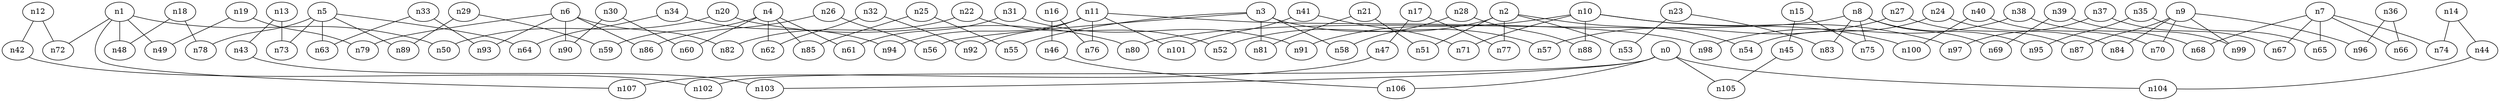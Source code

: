 strict graph "" {
	graph [edge_default="{}",
		node_default="{}"
	];
	node [label="\N"];
	n0	[dim3pos="0.11461115297050394,0.8815533144760163,-0.4579607377834062",
		pos="10.51987440253065,4.583103689025282"];
	n102	[dim3pos="0.8307194949614524,0.5225913364401545,-0.19184216368849363",
		pos="4.519350148976599,-2.5800627862257928"];
	n0 -- n102	[id=e0];
	n103	[dim3pos="0.37199997086338393,0.8721698607987142,-0.3177038803540068",
		pos="35.80500859641473,4.309229564481429"];
	n0 -- n103	[id=e1];
	n104	[dim3pos="-0.2641514988487322,0.7659950147162963,-0.5860679338487556",
		pos="-2.196993767951342,5.044466283889897"];
	n0 -- n104	[id=e2];
	n105	[dim3pos="0.31916213727738585,0.645604264315404,-0.6937799824341266",
		pos="3.9456644937428207,-2.029923274607272"];
	n0 -- n105	[id=e3];
	n106	[dim3pos="-0.4786677951872011,0.8209149976005934,-0.31140923005755844",
		pos="-1.8874719689812598,11.523467588928744"];
	n0 -- n106	[id=e4];
	n1	[dim3pos="-0.40472790157959293,0.09354710044823177,0.9096396350647369",
		pos="12.13799000706185,-12.793517453176634"];
	n48	[dim3pos="-0.5337643999750992,0.001587542834710751,0.8456317431524022",
		pos="24.56969251827479,6.280211077063034"];
	n1 -- n48	[id=e5];
	n49	[dim3pos="0.22036116107757198,-0.06728694824874405,-0.9730947668567103",
		pos="22.223642682226618,-16.004319684085274"];
	n1 -- n49	[id=e6];
	n50	[dim3pos="0.20957725503232777,-0.005941061870987725,-0.9777740423824718",
		pos="22.20237727254742,-3.169932900840266"];
	n1 -- n50	[id=e7];
	n72	[dim3pos="-0.596241823750392,0.23914220078584345,0.7663593774555838",
		pos="11.868729007557326,5.901746031805318"];
	n1 -- n72	[id=e90];
	n107	[dim3pos="0.32445955789775877,-0.21204891102054468,-0.9218249587767691",
		pos="-2.743559037555737,8.845914707439777"];
	n1 -- n107	[id=e8];
	n2	[dim3pos="-0.24442788609201285,0.36990760290333674,-0.8963388721989566",
		pos="-3.6009471696723376,2.1547131060590288"];
	n51	[dim3pos="-0.23763637269799862,0.5449992881170879,-0.8040551786555481",
		pos="-3.778304348487,1.981972780120947"];
	n2 -- n51	[id=e9];
	n52	[dim3pos="0.27436335826284663,-0.27773135701988083,0.9206465342196365",
		pos="19.250618890232687,-0.7914984880063308"];
	n2 -- n52	[id=e10];
	n53	[dim3pos="0.4567015280272044,-0.37509032007322635,0.8066789733747751",
		pos="-30.783641145212375,-6.9707815595497475"];
	n2 -- n53	[id=e11];
	n54	[dim3pos="-0.08993982782547562,0.4553416981677675,-0.8857622509908726",
		pos="34.0748565984028,8.048992999981788"];
	n2 -- n54	[id=e12];
	n77	[dim3pos="-0.09454820456049348,0.1680304507294077,-0.9812371806255913",
		pos="-3.3356121816035826,8.366511573870032"];
	n2 -- n77	[id=e95];
	n3	[dim3pos="-0.04117434841177719,0.9853668210710291,-0.16539921694264464",
		pos="-29.678967419252693,-10.9538127745945"];
	n55	[dim3pos="0.12227060778556181,-0.9863503684786566,-0.11028530760607921",
		pos="1.6813064308874528,17.402093070732214"];
	n3 -- n55	[id=e13];
	n56	[dim3pos="-0.8190036432951688,0.4658172637158958,-0.3350332954998283",
		pos="14.478807508836448,8.907645157932622"];
	n3 -- n56	[id=e14];
	n57	[dim3pos="-0.22971465995960866,-0.8956344150422935,0.38088078133648356",
		pos="-23.952693594809777,-1.821866910274877"];
	n3 -- n57	[id=e15];
	n58	[dim3pos="0.8206342520036002,0.4315070862678494,-0.3746479132987698",
		pos="14.521183941923274,-5.799094570258878"];
	n3 -- n58	[id=e16];
	n81	[dim3pos="0.20808220235112418,-0.8631533444467732,0.46007401690929695",
		pos="-30.323208769409227,11.232132745875118"];
	n3 -- n81	[id=e99];
	n4	[dim3pos="0.0018873379910426076,0.5572287709783827,0.8303568719226864",
		pos="6.874233817953602,1.5674093323101868"];
	n59	[dim3pos="-0.057175817224248,-0.3197948289076901,-0.9457601140504079",
		pos="-9.755647819323745,4.5354692250301545"];
	n4 -- n59	[id=e17];
	n60	[dim3pos="0.21924340925596975,0.5583205621449772,0.8001315375511304",
		pos="25.776023076207643,13.762983548282994"];
	n4 -- n60	[id=e18];
	n61	[dim3pos="0.20289690419983059,-0.5759551310150028,-0.7919018457634858",
		pos="2.48471353435564,-1.23209265216591"];
	n4 -- n61	[id=e19];
	n62	[dim3pos="0.05388708888125381,-0.29927538749357174,-0.9526439125363035",
		pos="21.682167517207265,4.890538619413014"];
	n4 -- n62	[id=e20];
	n85	[dim3pos="-0.0021711101498676382,0.7697582036525756,0.6383318840464395",
		pos="13.44483768413393,7.8568021357662605"];
	n4 -- n85	[id=e103];
	n5	[dim3pos="-0.23579504162800413,-0.3166593866358291,0.9187641325166478",
		pos="31.010068894834845,13.497109544847488"];
	n63	[dim3pos="0.17109806932014188,0.14897420709003295,-0.9739261451962443",
		pos="3.3704505000809397,10.141164434512731"];
	n5 -- n63	[id=e21];
	n64	[dim3pos="-0.14728332427483,-0.47882630954612687,0.8654669188807808",
		pos="18.324841254288557,-5.010796624329011"];
	n5 -- n64	[id=e22];
	n73	[dim3pos="-0.3776607818416025,-0.4781319813362355,0.792945232839113",
		pos="-19.50472448829208,7.185449823576714"];
	n5 -- n73	[id=e91];
	n78	[dim3pos="0.4032533280394942,0.30507811899295395,-0.8627363993345784",
		pos="-21.461008796510875,10.07245288160837"];
	n5 -- n78	[id=e96];
	n89	[dim3pos="-0.07174573820013573,-0.14571872947098555,0.9867211363559003",
		pos="-0.16314629135174954,7.396466536520329"];
	n5 -- n89	[id=e107];
	n6	[dim3pos="-0.4365615470340188,-0.053193364646636064,-0.898100485251419",
		pos="15.252598087520328,3.2628411702266122"];
	n79	[dim3pos="0.21089166986868055,-0.013563797617810793,0.9774153298236029",
		pos="-12.353437774566297,6.218957349618145"];
	n6 -- n79	[id=e97];
	n82	[dim3pos="-0.4237193454691632,0.09434490218550025,-0.9008667802215776",
		pos="-3.5906268347547954,9.205692882855121"];
	n6 -- n82	[id=e100];
	n86	[dim3pos="-0.6684485197461975,0.010511388887849138,-0.7436841313035836",
		pos="2.409360708802272,15.692239510177727"];
	n6 -- n86	[id=e104];
	n90	[dim3pos="0.4825428042977384,0.2356718823953236,0.8435705103123978",
		pos="-11.999471962187394,-5.8288640733103065"];
	n6 -- n90	[id=e108];
	n93	[dim3pos="0.1759404879670733,0.05726387926904644,0.9827338362064105",
		pos="12.75246779638833,12.88103027052662"];
	n6 -- n93	[id=e111];
	n7	[dim3pos="0.19982506945553244,-0.2718286057955695,-0.9413708890168255",
		pos="-3.4857180252525817,11.629480220682627"];
	n65	[dim3pos="0.14670795855404178,-0.4637582847686333,-0.8737305237917242",
		pos="8.916801413297947,11.301958903696443"];
	n7 -- n65	[id=e23];
	n66	[dim3pos="0.45091731053680834,-0.3465870083025462,-0.8225272182330152",
		pos="15.103007436510806,-0.6553159012133626"];
	n7 -- n66	[id=e24];
	n67	[dim3pos="0.2368925092323928,-0.18411402381189565,-0.9539307969163032",
		pos="2.8368719858199563,-0.660686135616034"];
	n7 -- n67	[id=e25];
	n68	[dim3pos="-0.11936761389136351,0.1195453855945909,0.985626842946621",
		pos="19.019307038823918,-3.927734902368955"];
	n7 -- n68	[id=e26];
	n74	[dim3pos="-0.00481121952072589,0.007300727054072904,-0.999961775045029",
		pos="-15.699219676181512,17.86143956600249"];
	n7 -- n74	[id=e92];
	n8	[dim3pos="-0.46431646339878035,-0.3191144031810609,-0.8261817109445382",
		pos="-3.740092545062353,10.026914415788806"];
	n69	[dim3pos="0.6790013518016969,0.4479841217501304,0.5816075918617575",
		pos="0.9500928124635395,6.866397469685199"];
	n8 -- n69	[id=e27];
	n75	[dim3pos="0.22693672927108982,0.20323777723112912,0.9524673888453556",
		pos="0.3095610328587819,0.7303623134265381"];
	n8 -- n75	[id=e93];
	n80	[dim3pos="-0.32388440022536796,-0.11948088255751761,-0.9385218239305522",
		pos="2.7891195637041073,9.778189792843374"];
	n8 -- n80	[id=e98];
	n83	[dim3pos="0.6512299017474045,0.12226778913781923,0.7489660892252837",
		pos="13.29066660616401,6.468773828750153"];
	n8 -- n83	[id=e101];
	n95	[dim3pos="-0.31412804776374104,-0.5260216814784457,-0.7903320569372909",
		pos="27.61488833923904,-2.1091375036481503"];
	n8 -- n95	[id=e113];
	n9	[dim3pos="0.6782072636701317,0.5263161617874207,-0.5128608050401493",
		pos="-4.173875055314492,-5.6232256385734045"];
	n70	[dim3pos="0.54742502458914,0.3824618954998245,-0.7443445042077363",
		pos="-10.156021565338909,-5.67336178160606"];
	n9 -- n70	[id=e28];
	n84	[dim3pos="-0.2672675005933251,-0.6310939338127409,0.7282091250673509",
		pos="19.604647000083702,10.59497588784182"];
	n9 -- n84	[id=e102];
	n87	[dim3pos="0.4765226851017456,0.5882427095788042,-0.6533732816780996",
		pos="-16.5667277716137,13.456310802539177"];
	n9 -- n87	[id=e105];
	n96	[dim3pos="-0.8146774557446201,-0.116641695865094,0.5680628115685689",
		pos="13.533016859167473,3.2838014963983038"];
	n9 -- n96	[id=e114];
	n99	[dim3pos="-0.742122552800975,-0.6578423019692927,0.12844307051727588",
		pos="-23.690743787916965,10.150047004499855"];
	n9 -- n99	[id=e117];
	n10	[dim3pos="-0.4487487555507948,0.049880889414950474,0.8922647876402983",
		pos="-43.513837398450896,-3.252293715765607"];
	n71	[dim3pos="-0.12699314279601745,0.01058571829427983,0.9918471072957689",
		pos="44.11007817490036,15.624798916701781"];
	n10 -- n71	[id=e29];
	n88	[dim3pos="-0.6118256271622737,-0.05617375719457804,0.788995507560173",
		pos="13.22799458319736,3.233149309296653"];
	n10 -- n88	[id=e106];
	n91	[dim3pos="0.513482596945812,-0.21844731926066624,-0.8298291338231102",
		pos="2.5495977392666287,-6.68541420534473"];
	n10 -- n91	[id=e109];
	n97	[dim3pos="0.26086367677075845,-0.041435425082372815,-0.9644860018112675",
		pos="-9.692083850328512,6.125661897719854"];
	n10 -- n97	[id=e115];
	n100	[dim3pos="0.37788682661664585,0.07978158496747402,-0.9224079601617057",
		pos="9.028251151758512,12.774440626790899"];
	n10 -- n100	[id=e118];
	n11	[dim3pos="0.26472076923013066,-0.3044760066140107,0.9149957790802058",
		pos="24.71744236077273,2.2864632788997534"];
	n76	[dim3pos="-0.48844810264896943,0.3710725981635648,-0.789761722237007",
		pos="-27.613958010302525,5.633506897871563"];
	n11 -- n76	[id=e94];
	n92	[dim3pos="0.09295787050145174,-0.16723445992059924,0.9815250734071447",
		pos="-0.19252062582068455,-16.771433396043168"];
	n11 -- n92	[id=e110];
	n94	[dim3pos="-0.2124885809876735,0.4796516277576218,-0.8513418343646156",
		pos="-15.155704719713588,-7.436959064933748"];
	n11 -- n94	[id=e112];
	n98	[dim3pos="0.2142674329879521,-0.18636608002365623,0.95883113809334",
		pos="-6.571124481005329,14.992095920649032"];
	n11 -- n98	[id=e116];
	n101	[dim3pos="0.3024428230966562,-0.16978975602202068,0.9379231191879788",
		pos="5.92898201505208,-9.936327284731012"];
	n11 -- n101	[id=e119];
	n12	[dim3pos="0.714442326668555,-0.4032868610892442,-0.5717795637631747",
		pos="-2.1794696688841384,-3.6554832979099943"];
	n42	[dim3pos="-0.8246671373393306,0.456995772713989,0.33328512765213164",
		pos="23.901730681993577,-6.7892151243995"];
	n12 -- n42	[id=e60];
	n12 -- n72	[id=e30];
	n13	[dim3pos="-0.553637533861847,-0.548656233567846,0.6264677313848794",
		pos="11.672587439877649,25.913620391344114"];
	n43	[dim3pos="0.7007286705677434,0.5764948286843025,-0.4202773402702312",
		pos="4.27863803770015,-8.736343446208194"];
	n13 -- n43	[id=e61];
	n13 -- n73	[id=e31];
	n14	[dim3pos="0.1724257531804423,-0.25313401717809597,0.951941452499804",
		pos="-12.877653429724056,14.735139048865475"];
	n44	[dim3pos="-0.3517385061602182,0.5448168462118324,-0.7612191717028485",
		pos="-21.285543297205137,-13.563884933973986"];
	n14 -- n44	[id=e62];
	n14 -- n74	[id=e32];
	n15	[dim3pos="0.032741466194618554,0.03520648242550031,-0.9988435813412677",
		pos="9.472874563799314,-2.3199323846179425"];
	n45	[dim3pos="0.2684129965416003,0.3516923082103106,-0.8968093351617515",
		pos="-8.966485693258788,4.06049069442321"];
	n15 -- n45	[id=e63];
	n15 -- n75	[id=e33];
	n16	[dim3pos="-0.6856913057937876,0.34048226852718516,-0.643350027572388",
		pos="-8.5528477455341,-13.027257049401745"];
	n46	[dim3pos="0.8210965130705916,-0.3715711196919985,0.4332844553340799",
		pos="17.726893496887183,2.7166364524838182"];
	n16 -- n46	[id=e64];
	n16 -- n76	[id=e34];
	n17	[dim3pos="0.0310697419681666,-0.05236512083406555,-0.9981445613006491",
		pos="-15.6470368736871,-10.460074413263134"];
	n47	[dim3pos="0.1930342634490829,-0.22107969965936644,-0.9559610554479687",
		pos="-2.8437133717815386,2.28857378865761"];
	n17 -- n47	[id=e65];
	n17 -- n77	[id=e35];
	n18	[dim3pos="0.5633018927664863,0.17301104187324073,-0.8079345004365328",
		pos="-15.077805415727063,3.439584530628364"];
	n18 -- n48	[id=e66];
	n18 -- n78	[id=e36];
	n19	[dim3pos="-0.006023048128835189,0.0015352476642695161,-0.9999806827663458",
		pos="-3.147808326658274,-3.391173481222518"];
	n19 -- n49	[id=e67];
	n19 -- n79	[id=e37];
	n20	[dim3pos="-0.11675620110717838,-0.02018500456068372,-0.9929554648089235",
		pos="-34.67628637078193,-2.970403128218216"];
	n20 -- n50	[id=e68];
	n20 -- n80	[id=e38];
	n21	[dim3pos="-0.18317093955431504,0.7193335706472263,-0.6700803093978372",
		pos="8.588298607752707,-4.463048258732479"];
	n21 -- n51	[id=e69];
	n21 -- n81	[id=e39];
	n22	[dim3pos="-0.3146486395736739,0.1823861485658011,-0.9315210821155739",
		pos="15.335740022150675,2.6162706436936665"];
	n22 -- n52	[id=e70];
	n22 -- n82	[id=e40];
	n23	[dim3pos="-0.6362142855304168,0.16776109879463236,-0.7530521871811003",
		pos="-3.8597002757699594,2.8837746623162683"];
	n23 -- n53	[id=e71];
	n23 -- n83	[id=e41];
	n24	[dim3pos="0.06536740954083423,0.5420920588078691,-0.8377728221584696",
		pos="21.413543676139007,7.733977436717531"];
	n24 -- n54	[id=e72];
	n24 -- n84	[id=e42];
	n25	[dim3pos="-0.05780944163818946,0.9095285895048812,0.41160152250780385",
		pos="13.71295629382412,7.917456035296127"];
	n25 -- n55	[id=e73];
	n25 -- n85	[id=e43];
	n26	[dim3pos="0.8155567899482427,-0.18574869944597447,0.5480552372010025",
		pos="-5.292426400815638,-0.22393696046107558"];
	n26 -- n56	[id=e74];
	n26 -- n86	[id=e44];
	n27	[dim3pos="-0.29200163070870505,-0.7683217044440754,0.5695759880328594",
		pos="-30.451120103927483,4.349197180478736"];
	n27 -- n57	[id=e75];
	n27 -- n87	[id=e45];
	n28	[dim3pos="0.7603860722789727,0.23770311758304385,-0.6044090080197833",
		pos="27.35256139006388,0.3029836740873005"];
	n28 -- n58	[id=e76];
	n28 -- n88	[id=e46];
	n29	[dim3pos="-0.019174960052742437,-0.057112291949598964,-0.9981836038601514",
		pos="-15.768245044446372,-8.177897867798022"];
	n29 -- n59	[id=e77];
	n29 -- n89	[id=e47];
	n30	[dim3pos="0.4172556681897064,0.43920489167476406,0.795610941662142",
		pos="-5.632404367327261,0.8110203824408978"];
	n30 -- n60	[id=e78];
	n30 -- n90	[id=e48];
	n31	[dim3pos="0.4413619495240839,-0.4587512379871509,-0.7711983734147502",
		pos="-16.39803810948809,5.478470544688857"];
	n31 -- n61	[id=e79];
	n31 -- n91	[id=e49];
	n32	[dim3pos="0.021384041765213857,-0.06403040117188326,-0.9977188133354764",
		pos="-3.20915084324293,-1.2484755699356407"];
	n32 -- n62	[id=e80];
	n32 -- n92	[id=e50];
	n33	[dim3pos="0.014598344003623042,0.007673694167850649,-0.9998639921360155",
		pos="-3.125099567334065,16.191923693467334"];
	n33 -- n63	[id=e81];
	n33 -- n93	[id=e51];
	n34	[dim3pos="-0.023706193737570987,0.5590352899264444,-0.8288048992346347",
		pos="3.7354205587778524,-14.094786791371781"];
	n34 -- n64	[id=e82];
	n34 -- n94	[id=e52];
	n35	[dim3pos="-0.07125769400048428,-0.58670508289185,-0.8066594614548327",
		pos="-3.773911059189978,4.591526917261354"];
	n35 -- n65	[id=e83];
	n35 -- n95	[id=e53];
	n36	[dim3pos="0.6715677687399402,-0.19509940433118966,-0.7147957431457418",
		pos="21.216684237544868,12.28363972814295"];
	n36 -- n66	[id=e84];
	n36 -- n96	[id=e54];
	n37	[dim3pos="-0.21186498978558063,0.08635300838761512,0.9734764424707792",
		pos="6.514017037318985,2.754564566656299"];
	n37 -- n67	[id=e85];
	n37 -- n97	[id=e55];
	n38	[dim3pos="0.036688205235672205,-0.028956069903462136,0.9989071636605331",
		pos="-25.179496665750605,2.473442662022125"];
	n38 -- n68	[id=e86];
	n38 -- n98	[id=e56];
	n39	[dim3pos="-0.8766482841505666,-0.4342466593644865,-0.20716569389416592",
		pos="14.345843850188096,3.6015123693350994"];
	n39 -- n69	[id=e87];
	n39 -- n99	[id=e57];
	n40	[dim3pos="-0.39821404478166234,-0.20314431635809313,0.894515489675853",
		pos="-12.102920486200052,22.46287405048347"];
	n40 -- n70	[id=e88];
	n40 -- n100	[id=e58];
	n41	[dim3pos="0.1628225809742158,-0.031064201723851163,0.9861662245768483",
		pos="-0.16652801067050466,2.953072600799369"];
	n41 -- n71	[id=e89];
	n41 -- n101	[id=e59];
	n42 -- n102	[id=e120];
	n43 -- n103	[id=e121];
	n44 -- n104	[id=e122];
	n45 -- n105	[id=e123];
	n46 -- n106	[id=e124];
	n47 -- n107	[id=e125];
}
